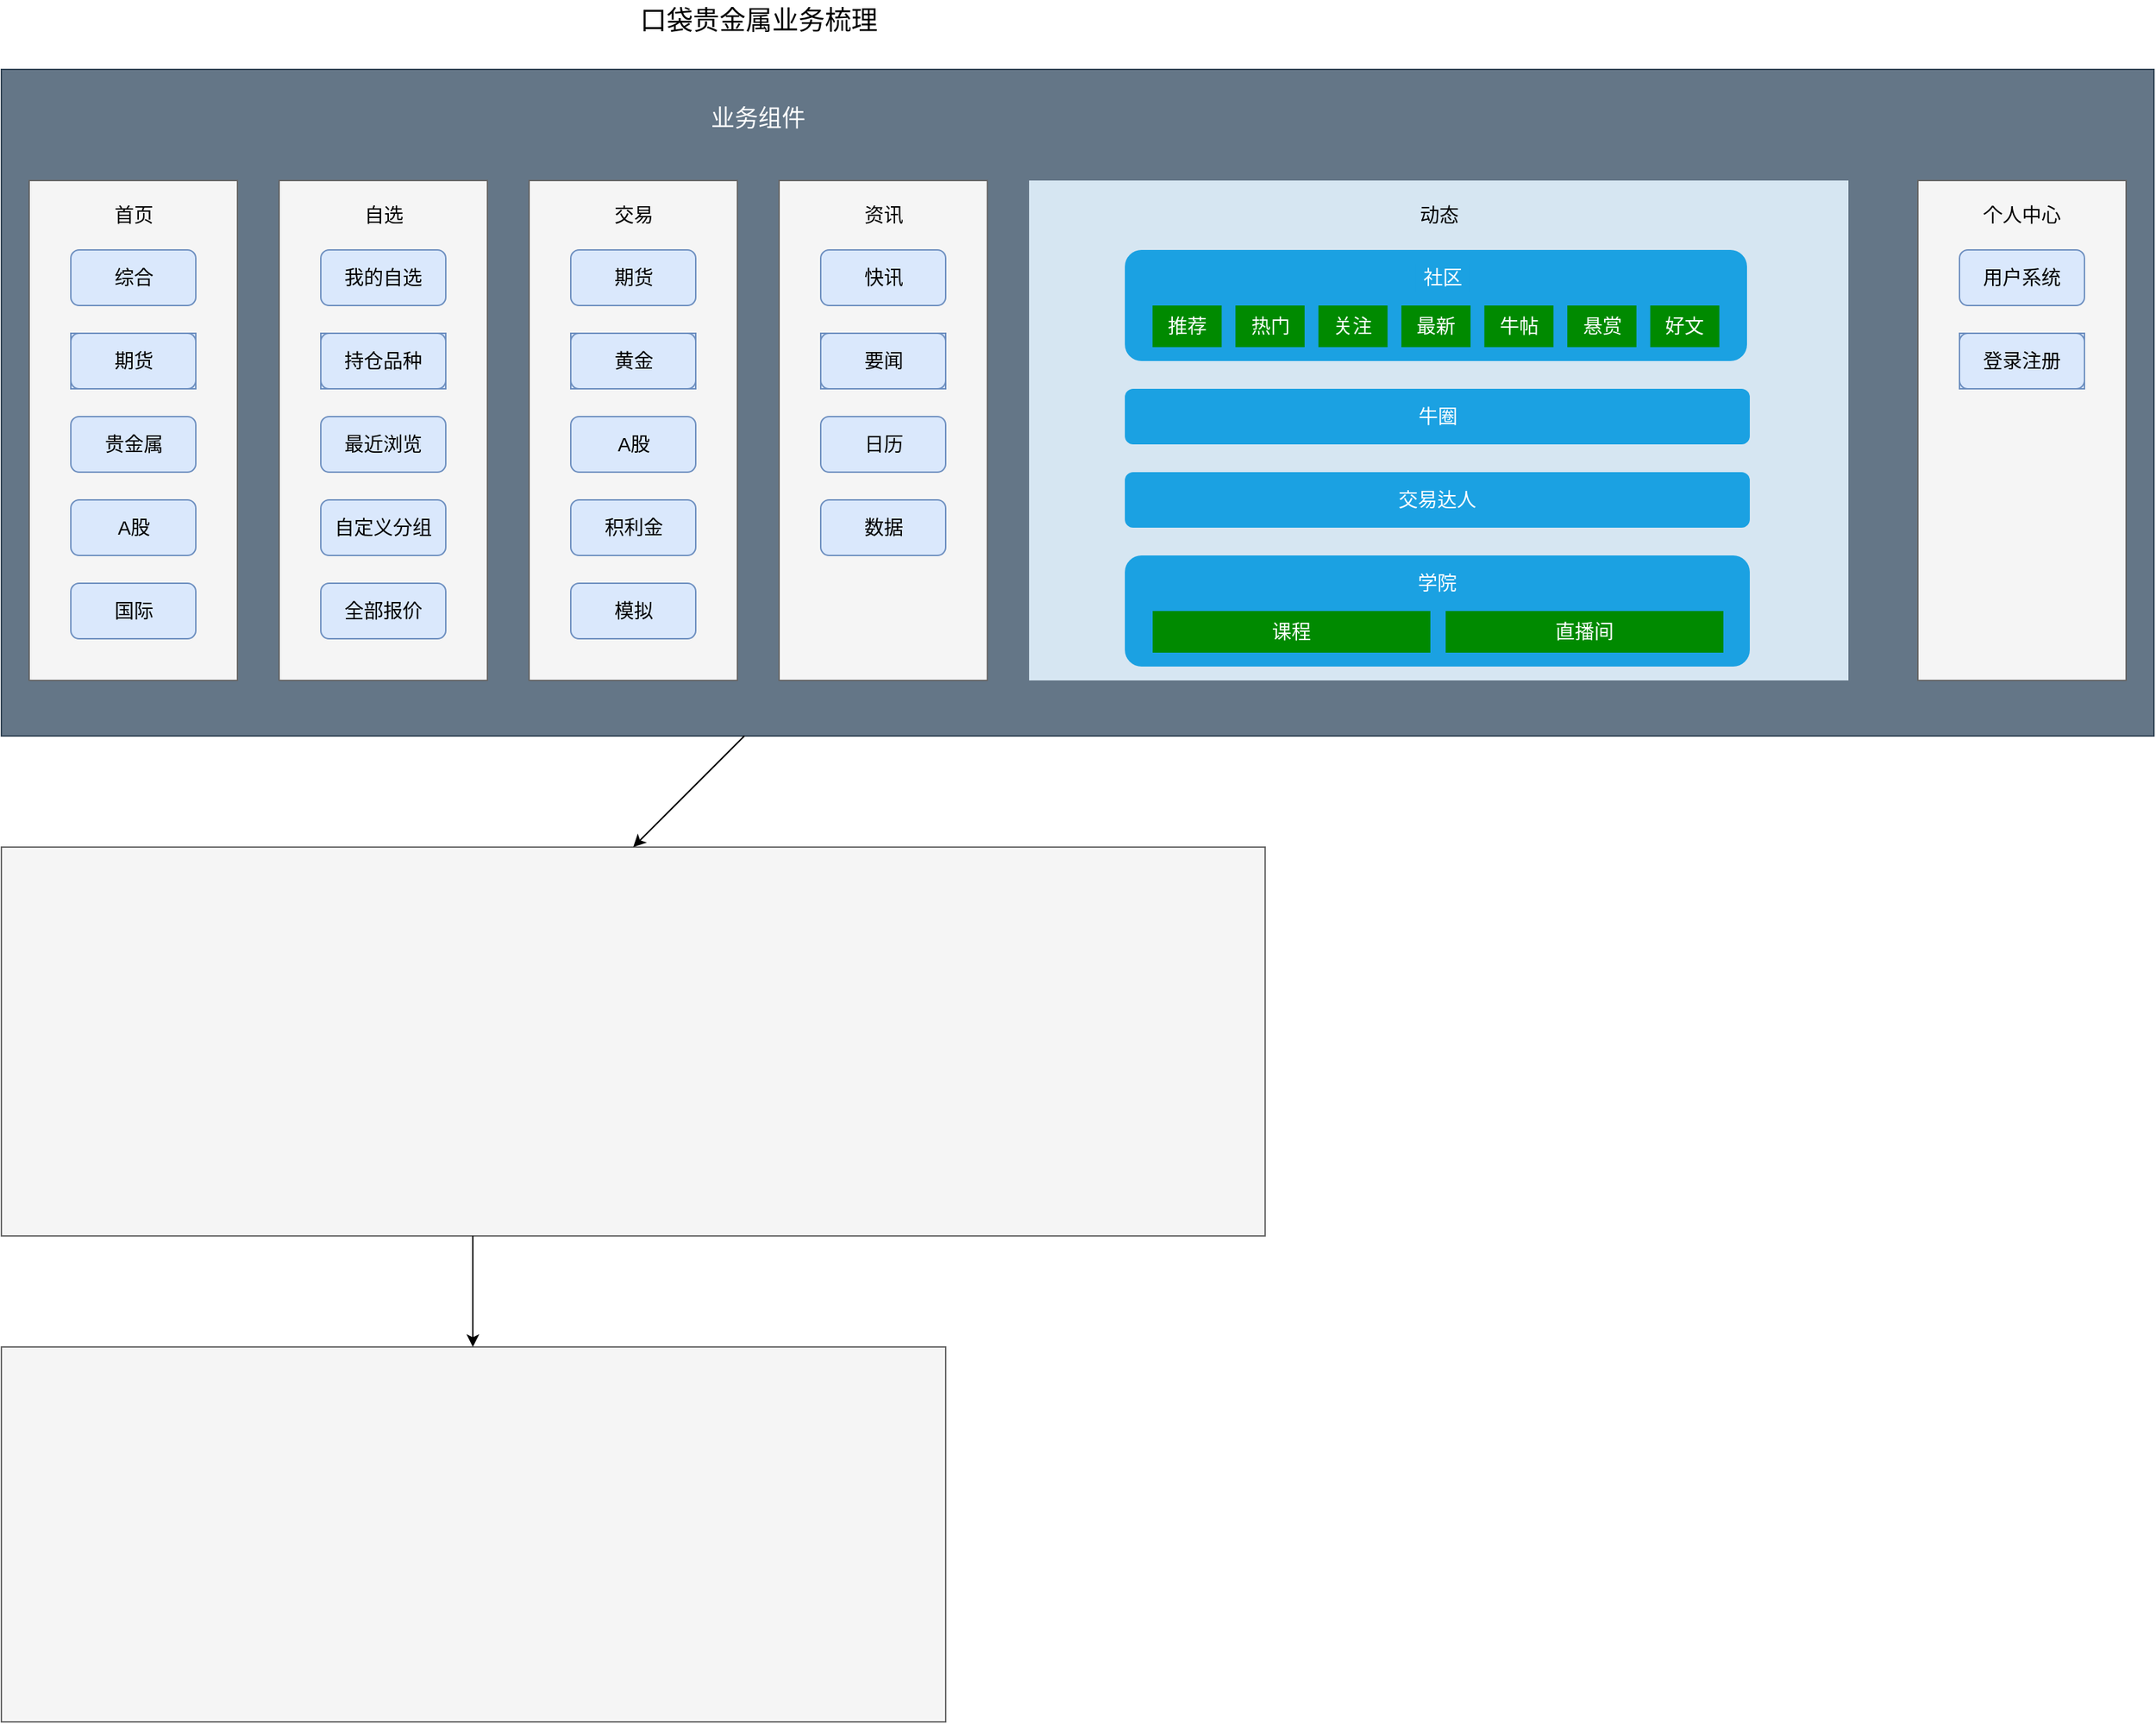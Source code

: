 <mxfile version="17.4.0" type="github">
  <diagram id="31p98_oL__xW8jrO6pc7" name="第 1 页">
    <mxGraphModel dx="1859" dy="921" grid="1" gridSize="10" guides="1" tooltips="1" connect="1" arrows="1" fold="1" page="1" pageScale="1" pageWidth="827" pageHeight="1169" math="0" shadow="0">
      <root>
        <mxCell id="0" />
        <mxCell id="1" parent="0" />
        <mxCell id="XOXXFUQoiVnGKIvhB3Gf-1" value="" style="rounded=0;whiteSpace=wrap;html=1;fillColor=#647687;strokeColor=#314354;fontColor=#ffffff;" vertex="1" parent="1">
          <mxGeometry x="80" y="80" width="1550" height="480" as="geometry" />
        </mxCell>
        <mxCell id="XOXXFUQoiVnGKIvhB3Gf-2" value="" style="rounded=0;whiteSpace=wrap;html=1;fillColor=#f5f5f5;strokeColor=#666666;fontColor=#333333;" vertex="1" parent="1">
          <mxGeometry x="80" y="640" width="910" height="280" as="geometry" />
        </mxCell>
        <mxCell id="XOXXFUQoiVnGKIvhB3Gf-3" value="" style="rounded=0;whiteSpace=wrap;html=1;fillColor=#f5f5f5;strokeColor=#666666;fontColor=#333333;" vertex="1" parent="1">
          <mxGeometry x="80" y="1000" width="680" height="270" as="geometry" />
        </mxCell>
        <mxCell id="XOXXFUQoiVnGKIvhB3Gf-4" style="edgeStyle=orthogonalEdgeStyle;rounded=0;orthogonalLoop=1;jettySize=auto;html=1;exitX=0.5;exitY=1;exitDx=0;exitDy=0;" edge="1" parent="1" source="XOXXFUQoiVnGKIvhB3Gf-1" target="XOXXFUQoiVnGKIvhB3Gf-1">
          <mxGeometry relative="1" as="geometry" />
        </mxCell>
        <mxCell id="XOXXFUQoiVnGKIvhB3Gf-5" value="" style="endArrow=classic;html=1;rounded=0;entryX=0.5;entryY=0;entryDx=0;entryDy=0;" edge="1" parent="1" source="XOXXFUQoiVnGKIvhB3Gf-1" target="XOXXFUQoiVnGKIvhB3Gf-2">
          <mxGeometry width="50" height="50" relative="1" as="geometry">
            <mxPoint x="390" y="420" as="sourcePoint" />
            <mxPoint x="420" y="630" as="targetPoint" />
          </mxGeometry>
        </mxCell>
        <mxCell id="XOXXFUQoiVnGKIvhB3Gf-6" value="" style="endArrow=classic;html=1;rounded=0;entryX=0.5;entryY=0;entryDx=0;entryDy=0;" edge="1" parent="1">
          <mxGeometry width="50" height="50" relative="1" as="geometry">
            <mxPoint x="419.5" y="920" as="sourcePoint" />
            <mxPoint x="419.5" y="1000" as="targetPoint" />
          </mxGeometry>
        </mxCell>
        <mxCell id="XOXXFUQoiVnGKIvhB3Gf-7" value="&lt;font style=&quot;font-size: 19px&quot;&gt;口袋贵金属业务梳理&lt;/font&gt;" style="text;html=1;strokeColor=none;fillColor=none;align=center;verticalAlign=middle;whiteSpace=wrap;rounded=0;" vertex="1" parent="1">
          <mxGeometry x="502.5" y="30" width="245" height="30" as="geometry" />
        </mxCell>
        <mxCell id="XOXXFUQoiVnGKIvhB3Gf-8" value="&lt;font style=&quot;font-size: 17px&quot;&gt;业务组件&lt;/font&gt;" style="text;html=1;strokeColor=none;fillColor=none;align=center;verticalAlign=middle;whiteSpace=wrap;rounded=0;fontSize=19;fontColor=#FFFFFF;" vertex="1" parent="1">
          <mxGeometry x="560" y="100" width="130" height="30" as="geometry" />
        </mxCell>
        <mxCell id="XOXXFUQoiVnGKIvhB3Gf-31" value="" style="group" vertex="1" connectable="0" parent="1">
          <mxGeometry x="100" y="160" width="150" height="360" as="geometry" />
        </mxCell>
        <mxCell id="XOXXFUQoiVnGKIvhB3Gf-9" value="" style="rounded=0;whiteSpace=wrap;html=1;fontSize=17;fontColor=#333333;fillColor=#f5f5f5;strokeColor=#666666;" vertex="1" parent="XOXXFUQoiVnGKIvhB3Gf-31">
          <mxGeometry width="150" height="360" as="geometry" />
        </mxCell>
        <mxCell id="XOXXFUQoiVnGKIvhB3Gf-10" value="&lt;font style=&quot;font-size: 14px&quot;&gt;首页&lt;/font&gt;" style="text;html=1;strokeColor=none;fillColor=none;align=center;verticalAlign=middle;whiteSpace=wrap;rounded=0;fontSize=17;fontColor=#000000;" vertex="1" parent="XOXXFUQoiVnGKIvhB3Gf-31">
          <mxGeometry x="52.5" y="10" width="45" height="30" as="geometry" />
        </mxCell>
        <mxCell id="XOXXFUQoiVnGKIvhB3Gf-14" value="" style="group" vertex="1" connectable="0" parent="XOXXFUQoiVnGKIvhB3Gf-31">
          <mxGeometry x="30" y="50" width="90" height="40" as="geometry" />
        </mxCell>
        <mxCell id="XOXXFUQoiVnGKIvhB3Gf-11" value="" style="rounded=1;whiteSpace=wrap;html=1;fontSize=14;fillColor=#dae8fc;strokeColor=#6c8ebf;" vertex="1" parent="XOXXFUQoiVnGKIvhB3Gf-14">
          <mxGeometry width="90" height="40" as="geometry" />
        </mxCell>
        <mxCell id="XOXXFUQoiVnGKIvhB3Gf-12" value="综合" style="text;html=1;strokeColor=none;fillColor=#dae8fc;align=center;verticalAlign=middle;whiteSpace=wrap;rounded=0;fontSize=14;" vertex="1" parent="XOXXFUQoiVnGKIvhB3Gf-14">
          <mxGeometry x="22.5" y="10" width="45" height="20" as="geometry" />
        </mxCell>
        <mxCell id="XOXXFUQoiVnGKIvhB3Gf-15" value="" style="group;fillColor=#dae8fc;strokeColor=#6c8ebf;gradientColor=none;rounded=0;glass=0;" vertex="1" connectable="0" parent="XOXXFUQoiVnGKIvhB3Gf-31">
          <mxGeometry x="30" y="110" width="90" height="40" as="geometry" />
        </mxCell>
        <mxCell id="XOXXFUQoiVnGKIvhB3Gf-16" value="" style="rounded=1;whiteSpace=wrap;html=1;fontSize=14;fillColor=#dae8fc;strokeColor=#6c8ebf;" vertex="1" parent="XOXXFUQoiVnGKIvhB3Gf-15">
          <mxGeometry width="90" height="40" as="geometry" />
        </mxCell>
        <mxCell id="XOXXFUQoiVnGKIvhB3Gf-17" value="期货" style="text;html=1;strokeColor=none;fillColor=#dae8fc;align=center;verticalAlign=middle;whiteSpace=wrap;rounded=0;fontSize=14;" vertex="1" parent="XOXXFUQoiVnGKIvhB3Gf-15">
          <mxGeometry x="22.5" y="10" width="45" height="20" as="geometry" />
        </mxCell>
        <mxCell id="XOXXFUQoiVnGKIvhB3Gf-18" value="" style="group" vertex="1" connectable="0" parent="XOXXFUQoiVnGKIvhB3Gf-31">
          <mxGeometry x="30" y="170" width="90" height="40" as="geometry" />
        </mxCell>
        <mxCell id="XOXXFUQoiVnGKIvhB3Gf-19" value="" style="rounded=1;whiteSpace=wrap;html=1;fontSize=14;fillColor=#dae8fc;strokeColor=#6c8ebf;" vertex="1" parent="XOXXFUQoiVnGKIvhB3Gf-18">
          <mxGeometry width="90" height="40" as="geometry" />
        </mxCell>
        <mxCell id="XOXXFUQoiVnGKIvhB3Gf-20" value="贵金属" style="text;html=1;strokeColor=none;fillColor=none;align=center;verticalAlign=middle;whiteSpace=wrap;rounded=0;fontSize=14;fontColor=#000000;" vertex="1" parent="XOXXFUQoiVnGKIvhB3Gf-18">
          <mxGeometry x="22.5" y="10" width="45" height="20" as="geometry" />
        </mxCell>
        <mxCell id="XOXXFUQoiVnGKIvhB3Gf-22" value="" style="group" vertex="1" connectable="0" parent="XOXXFUQoiVnGKIvhB3Gf-31">
          <mxGeometry x="30" y="230" width="90" height="40" as="geometry" />
        </mxCell>
        <mxCell id="XOXXFUQoiVnGKIvhB3Gf-23" value="" style="rounded=1;whiteSpace=wrap;html=1;fontSize=14;fillColor=#dae8fc;strokeColor=#6c8ebf;" vertex="1" parent="XOXXFUQoiVnGKIvhB3Gf-22">
          <mxGeometry width="90" height="40" as="geometry" />
        </mxCell>
        <mxCell id="XOXXFUQoiVnGKIvhB3Gf-24" value="A股" style="text;html=1;strokeColor=none;fillColor=none;align=center;verticalAlign=middle;whiteSpace=wrap;rounded=0;fontSize=14;fontColor=#000000;" vertex="1" parent="XOXXFUQoiVnGKIvhB3Gf-22">
          <mxGeometry x="22.5" y="10" width="45" height="20" as="geometry" />
        </mxCell>
        <mxCell id="XOXXFUQoiVnGKIvhB3Gf-26" value="" style="group" vertex="1" connectable="0" parent="XOXXFUQoiVnGKIvhB3Gf-31">
          <mxGeometry x="30" y="290" width="90" height="40" as="geometry" />
        </mxCell>
        <mxCell id="XOXXFUQoiVnGKIvhB3Gf-27" value="" style="rounded=1;whiteSpace=wrap;html=1;fontSize=14;fillColor=#dae8fc;strokeColor=#6c8ebf;" vertex="1" parent="XOXXFUQoiVnGKIvhB3Gf-26">
          <mxGeometry width="90" height="40" as="geometry" />
        </mxCell>
        <mxCell id="XOXXFUQoiVnGKIvhB3Gf-28" value="国际" style="text;html=1;strokeColor=none;fillColor=none;align=center;verticalAlign=middle;whiteSpace=wrap;rounded=0;fontSize=14;fontColor=#000000;" vertex="1" parent="XOXXFUQoiVnGKIvhB3Gf-26">
          <mxGeometry x="22.5" y="10" width="45" height="20" as="geometry" />
        </mxCell>
        <mxCell id="XOXXFUQoiVnGKIvhB3Gf-32" value="" style="group" vertex="1" connectable="0" parent="1">
          <mxGeometry x="280" y="160" width="150" height="360" as="geometry" />
        </mxCell>
        <mxCell id="XOXXFUQoiVnGKIvhB3Gf-33" value="" style="rounded=0;whiteSpace=wrap;html=1;fontSize=17;fontColor=#333333;fillColor=#f5f5f5;strokeColor=#666666;" vertex="1" parent="XOXXFUQoiVnGKIvhB3Gf-32">
          <mxGeometry width="150" height="360" as="geometry" />
        </mxCell>
        <mxCell id="XOXXFUQoiVnGKIvhB3Gf-34" value="&lt;span style=&quot;font-size: 14px&quot;&gt;自选&lt;/span&gt;" style="text;html=1;strokeColor=none;fillColor=none;align=center;verticalAlign=middle;whiteSpace=wrap;rounded=0;fontSize=17;fontColor=#000000;" vertex="1" parent="XOXXFUQoiVnGKIvhB3Gf-32">
          <mxGeometry x="52.5" y="10" width="45.0" height="30" as="geometry" />
        </mxCell>
        <mxCell id="XOXXFUQoiVnGKIvhB3Gf-35" value="" style="group" vertex="1" connectable="0" parent="XOXXFUQoiVnGKIvhB3Gf-32">
          <mxGeometry x="30.0" y="50" width="90.0" height="40" as="geometry" />
        </mxCell>
        <mxCell id="XOXXFUQoiVnGKIvhB3Gf-36" value="" style="rounded=1;whiteSpace=wrap;html=1;fontSize=14;fillColor=#dae8fc;strokeColor=#6c8ebf;" vertex="1" parent="XOXXFUQoiVnGKIvhB3Gf-35">
          <mxGeometry width="90.0" height="40" as="geometry" />
        </mxCell>
        <mxCell id="XOXXFUQoiVnGKIvhB3Gf-37" value="我的自选" style="text;html=1;strokeColor=none;fillColor=#dae8fc;align=center;verticalAlign=middle;whiteSpace=wrap;rounded=0;fontSize=14;" vertex="1" parent="XOXXFUQoiVnGKIvhB3Gf-35">
          <mxGeometry x="15" y="10" width="60" height="20" as="geometry" />
        </mxCell>
        <mxCell id="XOXXFUQoiVnGKIvhB3Gf-38" value="" style="group;fillColor=#dae8fc;strokeColor=#6c8ebf;gradientColor=none;rounded=0;glass=0;" vertex="1" connectable="0" parent="XOXXFUQoiVnGKIvhB3Gf-32">
          <mxGeometry x="30.0" y="110" width="90.0" height="40" as="geometry" />
        </mxCell>
        <mxCell id="XOXXFUQoiVnGKIvhB3Gf-39" value="" style="rounded=1;whiteSpace=wrap;html=1;fontSize=14;fillColor=#dae8fc;strokeColor=#6c8ebf;" vertex="1" parent="XOXXFUQoiVnGKIvhB3Gf-38">
          <mxGeometry width="90.0" height="40" as="geometry" />
        </mxCell>
        <mxCell id="XOXXFUQoiVnGKIvhB3Gf-41" value="" style="group" vertex="1" connectable="0" parent="XOXXFUQoiVnGKIvhB3Gf-32">
          <mxGeometry x="30.0" y="170" width="90.0" height="40" as="geometry" />
        </mxCell>
        <mxCell id="XOXXFUQoiVnGKIvhB3Gf-42" value="" style="rounded=1;whiteSpace=wrap;html=1;fontSize=14;fillColor=#dae8fc;strokeColor=#6c8ebf;" vertex="1" parent="XOXXFUQoiVnGKIvhB3Gf-41">
          <mxGeometry width="90.0" height="40" as="geometry" />
        </mxCell>
        <mxCell id="XOXXFUQoiVnGKIvhB3Gf-43" value="最近浏览" style="text;html=1;strokeColor=none;fillColor=none;align=center;verticalAlign=middle;whiteSpace=wrap;rounded=0;fontSize=14;fontColor=#000000;" vertex="1" parent="XOXXFUQoiVnGKIvhB3Gf-41">
          <mxGeometry x="16.25" y="10" width="57.5" height="20" as="geometry" />
        </mxCell>
        <mxCell id="XOXXFUQoiVnGKIvhB3Gf-44" value="" style="group" vertex="1" connectable="0" parent="XOXXFUQoiVnGKIvhB3Gf-32">
          <mxGeometry x="30.0" y="230" width="90.0" height="40" as="geometry" />
        </mxCell>
        <mxCell id="XOXXFUQoiVnGKIvhB3Gf-45" value="" style="rounded=1;whiteSpace=wrap;html=1;fontSize=14;fillColor=#dae8fc;strokeColor=#6c8ebf;" vertex="1" parent="XOXXFUQoiVnGKIvhB3Gf-44">
          <mxGeometry width="90.0" height="40" as="geometry" />
        </mxCell>
        <mxCell id="XOXXFUQoiVnGKIvhB3Gf-46" value="自定义分组" style="text;html=1;strokeColor=none;fillColor=none;align=center;verticalAlign=middle;whiteSpace=wrap;rounded=0;fontSize=14;fontColor=#000000;" vertex="1" parent="XOXXFUQoiVnGKIvhB3Gf-44">
          <mxGeometry x="8.13" y="10" width="73.75" height="20" as="geometry" />
        </mxCell>
        <mxCell id="XOXXFUQoiVnGKIvhB3Gf-47" value="" style="group" vertex="1" connectable="0" parent="XOXXFUQoiVnGKIvhB3Gf-32">
          <mxGeometry x="30.0" y="290" width="90.0" height="40" as="geometry" />
        </mxCell>
        <mxCell id="XOXXFUQoiVnGKIvhB3Gf-48" value="" style="rounded=1;whiteSpace=wrap;html=1;fontSize=14;fillColor=#dae8fc;strokeColor=#6c8ebf;" vertex="1" parent="XOXXFUQoiVnGKIvhB3Gf-47">
          <mxGeometry width="90.0" height="40" as="geometry" />
        </mxCell>
        <mxCell id="XOXXFUQoiVnGKIvhB3Gf-49" value="全部报价" style="text;html=1;strokeColor=none;fillColor=none;align=center;verticalAlign=middle;whiteSpace=wrap;rounded=0;fontSize=14;fontColor=#000000;" vertex="1" parent="XOXXFUQoiVnGKIvhB3Gf-47">
          <mxGeometry x="16.25" y="10" width="57.5" height="20" as="geometry" />
        </mxCell>
        <mxCell id="XOXXFUQoiVnGKIvhB3Gf-40" value="持仓品种" style="text;html=1;strokeColor=none;fillColor=#dae8fc;align=center;verticalAlign=middle;whiteSpace=wrap;rounded=0;fontSize=14;" vertex="1" parent="XOXXFUQoiVnGKIvhB3Gf-32">
          <mxGeometry x="46.25" y="120" width="57.5" height="20" as="geometry" />
        </mxCell>
        <mxCell id="XOXXFUQoiVnGKIvhB3Gf-50" value="" style="group" vertex="1" connectable="0" parent="1">
          <mxGeometry x="460" y="160" width="150" height="360" as="geometry" />
        </mxCell>
        <mxCell id="XOXXFUQoiVnGKIvhB3Gf-51" value="" style="rounded=0;whiteSpace=wrap;html=1;fontSize=17;fontColor=#333333;fillColor=#f5f5f5;strokeColor=#666666;" vertex="1" parent="XOXXFUQoiVnGKIvhB3Gf-50">
          <mxGeometry width="150" height="360" as="geometry" />
        </mxCell>
        <mxCell id="XOXXFUQoiVnGKIvhB3Gf-52" value="&lt;font style=&quot;font-size: 14px&quot;&gt;交易&lt;/font&gt;" style="text;html=1;strokeColor=none;fillColor=none;align=center;verticalAlign=middle;whiteSpace=wrap;rounded=0;fontSize=17;fontColor=#000000;" vertex="1" parent="XOXXFUQoiVnGKIvhB3Gf-50">
          <mxGeometry x="52.5" y="10" width="45" height="30" as="geometry" />
        </mxCell>
        <mxCell id="XOXXFUQoiVnGKIvhB3Gf-53" value="" style="group" vertex="1" connectable="0" parent="XOXXFUQoiVnGKIvhB3Gf-50">
          <mxGeometry x="30" y="50" width="90" height="40" as="geometry" />
        </mxCell>
        <mxCell id="XOXXFUQoiVnGKIvhB3Gf-54" value="" style="rounded=1;whiteSpace=wrap;html=1;fontSize=14;fillColor=#dae8fc;strokeColor=#6c8ebf;" vertex="1" parent="XOXXFUQoiVnGKIvhB3Gf-53">
          <mxGeometry width="90" height="40" as="geometry" />
        </mxCell>
        <mxCell id="XOXXFUQoiVnGKIvhB3Gf-55" value="期货" style="text;html=1;strokeColor=none;fillColor=#dae8fc;align=center;verticalAlign=middle;whiteSpace=wrap;rounded=0;fontSize=14;" vertex="1" parent="XOXXFUQoiVnGKIvhB3Gf-53">
          <mxGeometry x="22.5" y="10" width="45" height="20" as="geometry" />
        </mxCell>
        <mxCell id="XOXXFUQoiVnGKIvhB3Gf-56" value="" style="group;fillColor=#dae8fc;strokeColor=#6c8ebf;gradientColor=none;rounded=0;glass=0;" vertex="1" connectable="0" parent="XOXXFUQoiVnGKIvhB3Gf-50">
          <mxGeometry x="30" y="110" width="90" height="40" as="geometry" />
        </mxCell>
        <mxCell id="XOXXFUQoiVnGKIvhB3Gf-57" value="" style="rounded=1;whiteSpace=wrap;html=1;fontSize=14;fillColor=#dae8fc;strokeColor=#6c8ebf;" vertex="1" parent="XOXXFUQoiVnGKIvhB3Gf-56">
          <mxGeometry width="90" height="40" as="geometry" />
        </mxCell>
        <mxCell id="XOXXFUQoiVnGKIvhB3Gf-58" value="黄金" style="text;html=1;strokeColor=none;fillColor=#dae8fc;align=center;verticalAlign=middle;whiteSpace=wrap;rounded=0;fontSize=14;" vertex="1" parent="XOXXFUQoiVnGKIvhB3Gf-56">
          <mxGeometry x="22.5" y="10" width="45" height="20" as="geometry" />
        </mxCell>
        <mxCell id="XOXXFUQoiVnGKIvhB3Gf-59" value="" style="group" vertex="1" connectable="0" parent="XOXXFUQoiVnGKIvhB3Gf-50">
          <mxGeometry x="30" y="170" width="90" height="40" as="geometry" />
        </mxCell>
        <mxCell id="XOXXFUQoiVnGKIvhB3Gf-60" value="" style="rounded=1;whiteSpace=wrap;html=1;fontSize=14;fillColor=#dae8fc;strokeColor=#6c8ebf;" vertex="1" parent="XOXXFUQoiVnGKIvhB3Gf-59">
          <mxGeometry width="90" height="40" as="geometry" />
        </mxCell>
        <mxCell id="XOXXFUQoiVnGKIvhB3Gf-61" value="A股" style="text;html=1;strokeColor=none;fillColor=none;align=center;verticalAlign=middle;whiteSpace=wrap;rounded=0;fontSize=14;fontColor=#000000;" vertex="1" parent="XOXXFUQoiVnGKIvhB3Gf-59">
          <mxGeometry x="22.5" y="10" width="45" height="20" as="geometry" />
        </mxCell>
        <mxCell id="XOXXFUQoiVnGKIvhB3Gf-62" value="" style="group" vertex="1" connectable="0" parent="XOXXFUQoiVnGKIvhB3Gf-50">
          <mxGeometry x="30" y="230" width="90" height="40" as="geometry" />
        </mxCell>
        <mxCell id="XOXXFUQoiVnGKIvhB3Gf-63" value="" style="rounded=1;whiteSpace=wrap;html=1;fontSize=14;fillColor=#dae8fc;strokeColor=#6c8ebf;" vertex="1" parent="XOXXFUQoiVnGKIvhB3Gf-62">
          <mxGeometry width="90" height="40" as="geometry" />
        </mxCell>
        <mxCell id="XOXXFUQoiVnGKIvhB3Gf-64" value="积利金" style="text;html=1;strokeColor=none;fillColor=none;align=center;verticalAlign=middle;whiteSpace=wrap;rounded=0;fontSize=14;fontColor=#000000;" vertex="1" parent="XOXXFUQoiVnGKIvhB3Gf-62">
          <mxGeometry x="22.5" y="10" width="45" height="20" as="geometry" />
        </mxCell>
        <mxCell id="XOXXFUQoiVnGKIvhB3Gf-65" value="" style="group" vertex="1" connectable="0" parent="XOXXFUQoiVnGKIvhB3Gf-50">
          <mxGeometry x="30" y="290" width="90" height="40" as="geometry" />
        </mxCell>
        <mxCell id="XOXXFUQoiVnGKIvhB3Gf-66" value="" style="rounded=1;whiteSpace=wrap;html=1;fontSize=14;fillColor=#dae8fc;strokeColor=#6c8ebf;" vertex="1" parent="XOXXFUQoiVnGKIvhB3Gf-65">
          <mxGeometry width="90" height="40" as="geometry" />
        </mxCell>
        <mxCell id="XOXXFUQoiVnGKIvhB3Gf-67" value="模拟" style="text;html=1;strokeColor=none;fillColor=none;align=center;verticalAlign=middle;whiteSpace=wrap;rounded=0;fontSize=14;fontColor=#000000;" vertex="1" parent="XOXXFUQoiVnGKIvhB3Gf-65">
          <mxGeometry x="22.5" y="10" width="45" height="20" as="geometry" />
        </mxCell>
        <mxCell id="XOXXFUQoiVnGKIvhB3Gf-68" value="" style="group" vertex="1" connectable="0" parent="1">
          <mxGeometry x="640" y="160" width="150" height="360" as="geometry" />
        </mxCell>
        <mxCell id="XOXXFUQoiVnGKIvhB3Gf-69" value="" style="rounded=0;whiteSpace=wrap;html=1;fontSize=17;fontColor=#333333;fillColor=#f5f5f5;strokeColor=#666666;" vertex="1" parent="XOXXFUQoiVnGKIvhB3Gf-68">
          <mxGeometry width="150" height="360" as="geometry" />
        </mxCell>
        <mxCell id="XOXXFUQoiVnGKIvhB3Gf-70" value="&lt;font style=&quot;font-size: 14px&quot;&gt;资讯&lt;/font&gt;" style="text;html=1;strokeColor=none;fillColor=none;align=center;verticalAlign=middle;whiteSpace=wrap;rounded=0;fontSize=17;fontColor=#000000;" vertex="1" parent="XOXXFUQoiVnGKIvhB3Gf-68">
          <mxGeometry x="52.5" y="10" width="45" height="30" as="geometry" />
        </mxCell>
        <mxCell id="XOXXFUQoiVnGKIvhB3Gf-71" value="" style="group" vertex="1" connectable="0" parent="XOXXFUQoiVnGKIvhB3Gf-68">
          <mxGeometry x="30" y="50" width="90" height="40" as="geometry" />
        </mxCell>
        <mxCell id="XOXXFUQoiVnGKIvhB3Gf-72" value="" style="rounded=1;whiteSpace=wrap;html=1;fontSize=14;fillColor=#dae8fc;strokeColor=#6c8ebf;" vertex="1" parent="XOXXFUQoiVnGKIvhB3Gf-71">
          <mxGeometry width="90" height="40" as="geometry" />
        </mxCell>
        <mxCell id="XOXXFUQoiVnGKIvhB3Gf-73" value="快讯" style="text;html=1;strokeColor=none;fillColor=#dae8fc;align=center;verticalAlign=middle;whiteSpace=wrap;rounded=0;fontSize=14;" vertex="1" parent="XOXXFUQoiVnGKIvhB3Gf-71">
          <mxGeometry x="22.5" y="10" width="45" height="20" as="geometry" />
        </mxCell>
        <mxCell id="XOXXFUQoiVnGKIvhB3Gf-74" value="" style="group;fillColor=#dae8fc;strokeColor=#6c8ebf;gradientColor=none;rounded=0;glass=0;" vertex="1" connectable="0" parent="XOXXFUQoiVnGKIvhB3Gf-68">
          <mxGeometry x="30" y="110" width="90" height="40" as="geometry" />
        </mxCell>
        <mxCell id="XOXXFUQoiVnGKIvhB3Gf-75" value="" style="rounded=1;whiteSpace=wrap;html=1;fontSize=14;fillColor=#dae8fc;strokeColor=#6c8ebf;" vertex="1" parent="XOXXFUQoiVnGKIvhB3Gf-74">
          <mxGeometry width="90" height="40" as="geometry" />
        </mxCell>
        <mxCell id="XOXXFUQoiVnGKIvhB3Gf-76" value="要闻" style="text;html=1;strokeColor=none;fillColor=#dae8fc;align=center;verticalAlign=middle;whiteSpace=wrap;rounded=0;fontSize=14;" vertex="1" parent="XOXXFUQoiVnGKIvhB3Gf-74">
          <mxGeometry x="22.5" y="10" width="45" height="20" as="geometry" />
        </mxCell>
        <mxCell id="XOXXFUQoiVnGKIvhB3Gf-77" value="" style="group" vertex="1" connectable="0" parent="XOXXFUQoiVnGKIvhB3Gf-68">
          <mxGeometry x="30" y="170" width="90" height="40" as="geometry" />
        </mxCell>
        <mxCell id="XOXXFUQoiVnGKIvhB3Gf-78" value="" style="rounded=1;whiteSpace=wrap;html=1;fontSize=14;fillColor=#dae8fc;strokeColor=#6c8ebf;" vertex="1" parent="XOXXFUQoiVnGKIvhB3Gf-77">
          <mxGeometry width="90" height="40" as="geometry" />
        </mxCell>
        <mxCell id="XOXXFUQoiVnGKIvhB3Gf-79" value="日历" style="text;html=1;strokeColor=none;fillColor=none;align=center;verticalAlign=middle;whiteSpace=wrap;rounded=0;fontSize=14;fontColor=#000000;" vertex="1" parent="XOXXFUQoiVnGKIvhB3Gf-77">
          <mxGeometry x="22.5" y="10" width="45" height="20" as="geometry" />
        </mxCell>
        <mxCell id="XOXXFUQoiVnGKIvhB3Gf-80" value="" style="group" vertex="1" connectable="0" parent="XOXXFUQoiVnGKIvhB3Gf-68">
          <mxGeometry x="30" y="230" width="90" height="40" as="geometry" />
        </mxCell>
        <mxCell id="XOXXFUQoiVnGKIvhB3Gf-81" value="" style="rounded=1;whiteSpace=wrap;html=1;fontSize=14;fillColor=#dae8fc;strokeColor=#6c8ebf;" vertex="1" parent="XOXXFUQoiVnGKIvhB3Gf-80">
          <mxGeometry width="90" height="40" as="geometry" />
        </mxCell>
        <mxCell id="XOXXFUQoiVnGKIvhB3Gf-82" value="数据" style="text;html=1;strokeColor=none;fillColor=none;align=center;verticalAlign=middle;whiteSpace=wrap;rounded=0;fontSize=14;fontColor=#000000;" vertex="1" parent="XOXXFUQoiVnGKIvhB3Gf-80">
          <mxGeometry x="22.5" y="10" width="45" height="20" as="geometry" />
        </mxCell>
        <mxCell id="XOXXFUQoiVnGKIvhB3Gf-86" value="" style="group;fillColor=#1B1D1F;strokeColor=none;" vertex="1" connectable="0" parent="1">
          <mxGeometry x="820" y="160" width="590" height="360" as="geometry" />
        </mxCell>
        <mxCell id="XOXXFUQoiVnGKIvhB3Gf-87" value="" style="rounded=0;whiteSpace=wrap;html=1;fontSize=17;fillColor=#D6E6F2;strokeColor=none;" vertex="1" parent="XOXXFUQoiVnGKIvhB3Gf-86">
          <mxGeometry width="590" height="360" as="geometry" />
        </mxCell>
        <mxCell id="XOXXFUQoiVnGKIvhB3Gf-88" value="&lt;font style=&quot;font-size: 14px&quot;&gt;动态&lt;/font&gt;" style="text;html=1;strokeColor=none;fillColor=none;align=center;verticalAlign=middle;whiteSpace=wrap;rounded=0;fontSize=17;fontColor=#000000;" vertex="1" parent="XOXXFUQoiVnGKIvhB3Gf-86">
          <mxGeometry x="206.5" y="10" width="177.0" height="30" as="geometry" />
        </mxCell>
        <mxCell id="XOXXFUQoiVnGKIvhB3Gf-92" value="" style="group;fillColor=#1ba1e2;strokeColor=none;rounded=1;glass=0;fontColor=#ffffff;" vertex="1" connectable="0" parent="XOXXFUQoiVnGKIvhB3Gf-86">
          <mxGeometry x="69" y="150" width="450" height="40" as="geometry" />
        </mxCell>
        <mxCell id="XOXXFUQoiVnGKIvhB3Gf-94" value="牛圈" style="text;html=1;strokeColor=none;fillColor=#1ba1e2;align=center;verticalAlign=middle;whiteSpace=wrap;rounded=0;fontSize=14;fontColor=#ffffff;" vertex="1" parent="XOXXFUQoiVnGKIvhB3Gf-92">
          <mxGeometry x="112.5" y="10" width="225" height="20" as="geometry" />
        </mxCell>
        <mxCell id="XOXXFUQoiVnGKIvhB3Gf-89" value="" style="group;fillColor=none;" vertex="1" connectable="0" parent="XOXXFUQoiVnGKIvhB3Gf-86">
          <mxGeometry x="69" y="50" width="450" height="80" as="geometry" />
        </mxCell>
        <mxCell id="XOXXFUQoiVnGKIvhB3Gf-90" value="" style="rounded=1;whiteSpace=wrap;html=1;fontSize=14;fillColor=#1ba1e2;strokeColor=none;fontColor=#ffffff;" vertex="1" parent="XOXXFUQoiVnGKIvhB3Gf-89">
          <mxGeometry width="448.009" height="80" as="geometry" />
        </mxCell>
        <mxCell id="XOXXFUQoiVnGKIvhB3Gf-91" value="社区" style="text;html=1;strokeColor=none;fillColor=#1ba1e2;align=center;verticalAlign=middle;whiteSpace=wrap;rounded=0;fontSize=14;fontColor=#ffffff;spacing=0;" vertex="1" parent="XOXXFUQoiVnGKIvhB3Gf-89">
          <mxGeometry x="209.071" y="10" width="39.823" height="20" as="geometry" />
        </mxCell>
        <mxCell id="XOXXFUQoiVnGKIvhB3Gf-122" value="推荐" style="text;html=1;strokeColor=none;fillColor=#008a00;align=center;verticalAlign=middle;whiteSpace=wrap;rounded=0;glass=0;fontSize=14;fontColor=#ffffff;" vertex="1" parent="XOXXFUQoiVnGKIvhB3Gf-89">
          <mxGeometry x="19.912" y="40" width="49.779" height="30" as="geometry" />
        </mxCell>
        <mxCell id="XOXXFUQoiVnGKIvhB3Gf-125" value="热门" style="text;html=1;strokeColor=none;fillColor=#008a00;align=center;verticalAlign=middle;whiteSpace=wrap;rounded=0;glass=0;fontSize=14;fontColor=#ffffff;" vertex="1" parent="XOXXFUQoiVnGKIvhB3Gf-89">
          <mxGeometry x="79.646" y="40" width="49.779" height="30" as="geometry" />
        </mxCell>
        <mxCell id="XOXXFUQoiVnGKIvhB3Gf-126" value="关注" style="text;html=1;strokeColor=none;fillColor=#008a00;align=center;verticalAlign=middle;whiteSpace=wrap;rounded=0;glass=0;fontSize=14;fontColor=#ffffff;" vertex="1" parent="XOXXFUQoiVnGKIvhB3Gf-89">
          <mxGeometry x="139.381" y="40" width="49.779" height="30" as="geometry" />
        </mxCell>
        <mxCell id="XOXXFUQoiVnGKIvhB3Gf-127" value="最新" style="text;html=1;strokeColor=none;fillColor=#008a00;align=center;verticalAlign=middle;whiteSpace=wrap;rounded=0;glass=0;fontSize=14;fontColor=#ffffff;" vertex="1" parent="XOXXFUQoiVnGKIvhB3Gf-89">
          <mxGeometry x="199.115" y="40" width="49.779" height="30" as="geometry" />
        </mxCell>
        <mxCell id="XOXXFUQoiVnGKIvhB3Gf-128" value="牛帖" style="text;html=1;strokeColor=none;fillColor=#008a00;align=center;verticalAlign=middle;whiteSpace=wrap;rounded=0;glass=0;fontSize=14;fontColor=#ffffff;" vertex="1" parent="XOXXFUQoiVnGKIvhB3Gf-89">
          <mxGeometry x="258.85" y="40" width="49.779" height="30" as="geometry" />
        </mxCell>
        <mxCell id="XOXXFUQoiVnGKIvhB3Gf-129" value="悬赏" style="text;html=1;strokeColor=none;fillColor=#008a00;align=center;verticalAlign=middle;whiteSpace=wrap;rounded=0;glass=0;fontSize=14;fontColor=#ffffff;" vertex="1" parent="XOXXFUQoiVnGKIvhB3Gf-89">
          <mxGeometry x="318.584" y="40" width="49.779" height="30" as="geometry" />
        </mxCell>
        <mxCell id="XOXXFUQoiVnGKIvhB3Gf-134" value="好文" style="text;html=1;strokeColor=none;fillColor=#008a00;align=center;verticalAlign=middle;whiteSpace=wrap;rounded=0;glass=0;fontSize=14;fontColor=#ffffff;" vertex="1" parent="XOXXFUQoiVnGKIvhB3Gf-89">
          <mxGeometry x="378.319" y="40" width="49.779" height="30" as="geometry" />
        </mxCell>
        <mxCell id="XOXXFUQoiVnGKIvhB3Gf-95" value="" style="group" vertex="1" connectable="0" parent="XOXXFUQoiVnGKIvhB3Gf-86">
          <mxGeometry x="69" y="210" width="450" height="40" as="geometry" />
        </mxCell>
        <mxCell id="XOXXFUQoiVnGKIvhB3Gf-96" value="" style="rounded=1;whiteSpace=wrap;html=1;fontSize=14;fillColor=#1ba1e2;strokeColor=none;fontColor=#ffffff;" vertex="1" parent="XOXXFUQoiVnGKIvhB3Gf-95">
          <mxGeometry width="450" height="40" as="geometry" />
        </mxCell>
        <mxCell id="XOXXFUQoiVnGKIvhB3Gf-97" value="交易达人" style="text;html=1;strokeColor=none;fillColor=none;align=center;verticalAlign=middle;whiteSpace=wrap;rounded=0;fontSize=14;fontColor=#FFFFFF;" vertex="1" parent="XOXXFUQoiVnGKIvhB3Gf-95">
          <mxGeometry x="56.25" y="10" width="337.5" height="20" as="geometry" />
        </mxCell>
        <mxCell id="XOXXFUQoiVnGKIvhB3Gf-98" value="" style="group" vertex="1" connectable="0" parent="XOXXFUQoiVnGKIvhB3Gf-86">
          <mxGeometry x="69" y="270" width="450" height="80" as="geometry" />
        </mxCell>
        <mxCell id="XOXXFUQoiVnGKIvhB3Gf-99" value="" style="rounded=1;whiteSpace=wrap;html=1;fontSize=14;fillColor=#1ba1e2;strokeColor=none;fontColor=#ffffff;" vertex="1" parent="XOXXFUQoiVnGKIvhB3Gf-98">
          <mxGeometry width="450" height="80" as="geometry" />
        </mxCell>
        <mxCell id="XOXXFUQoiVnGKIvhB3Gf-100" value="学院" style="text;html=1;strokeColor=none;fillColor=none;align=center;verticalAlign=middle;whiteSpace=wrap;rounded=0;fontSize=14;fontColor=#FFFFFF;" vertex="1" parent="XOXXFUQoiVnGKIvhB3Gf-98">
          <mxGeometry x="205.044" y="10" width="39.911" height="20" as="geometry" />
        </mxCell>
        <mxCell id="XOXXFUQoiVnGKIvhB3Gf-137" value="课程" style="text;html=1;strokeColor=none;fillColor=#008a00;align=center;verticalAlign=middle;whiteSpace=wrap;rounded=0;glass=0;fontSize=14;fontColor=#ffffff;" vertex="1" parent="XOXXFUQoiVnGKIvhB3Gf-98">
          <mxGeometry x="20" y="40" width="200" height="30" as="geometry" />
        </mxCell>
        <mxCell id="XOXXFUQoiVnGKIvhB3Gf-161" value="直播间" style="text;html=1;strokeColor=none;fillColor=#008a00;align=center;verticalAlign=middle;whiteSpace=wrap;rounded=0;glass=0;fontSize=14;fontColor=#ffffff;" vertex="1" parent="XOXXFUQoiVnGKIvhB3Gf-98">
          <mxGeometry x="230.996" y="40" width="200" height="30" as="geometry" />
        </mxCell>
        <mxCell id="XOXXFUQoiVnGKIvhB3Gf-105" value="" style="group" vertex="1" connectable="0" parent="1">
          <mxGeometry x="1460" y="160" width="150" height="360" as="geometry" />
        </mxCell>
        <mxCell id="XOXXFUQoiVnGKIvhB3Gf-106" value="" style="rounded=0;whiteSpace=wrap;html=1;fontSize=17;fontColor=#333333;fillColor=#f5f5f5;strokeColor=#666666;" vertex="1" parent="XOXXFUQoiVnGKIvhB3Gf-105">
          <mxGeometry width="150" height="360" as="geometry" />
        </mxCell>
        <mxCell id="XOXXFUQoiVnGKIvhB3Gf-107" value="&lt;span style=&quot;font-size: 14px&quot;&gt;个人中心&lt;/span&gt;" style="text;html=1;strokeColor=none;fillColor=none;align=center;verticalAlign=middle;whiteSpace=wrap;rounded=0;fontSize=17;fontColor=#000000;" vertex="1" parent="XOXXFUQoiVnGKIvhB3Gf-105">
          <mxGeometry x="46.25" y="10" width="57.5" height="30" as="geometry" />
        </mxCell>
        <mxCell id="XOXXFUQoiVnGKIvhB3Gf-108" value="" style="group" vertex="1" connectable="0" parent="XOXXFUQoiVnGKIvhB3Gf-105">
          <mxGeometry x="30" y="50" width="90" height="40" as="geometry" />
        </mxCell>
        <mxCell id="XOXXFUQoiVnGKIvhB3Gf-109" value="" style="rounded=1;whiteSpace=wrap;html=1;fontSize=14;fillColor=#dae8fc;strokeColor=#6c8ebf;" vertex="1" parent="XOXXFUQoiVnGKIvhB3Gf-108">
          <mxGeometry width="90" height="40" as="geometry" />
        </mxCell>
        <mxCell id="XOXXFUQoiVnGKIvhB3Gf-110" value="用户系统" style="text;html=1;strokeColor=none;fillColor=#dae8fc;align=center;verticalAlign=middle;whiteSpace=wrap;rounded=0;fontSize=14;" vertex="1" parent="XOXXFUQoiVnGKIvhB3Gf-108">
          <mxGeometry x="16.25" y="10" width="57.5" height="20" as="geometry" />
        </mxCell>
        <mxCell id="XOXXFUQoiVnGKIvhB3Gf-111" value="" style="group;fillColor=#dae8fc;strokeColor=#6c8ebf;gradientColor=none;rounded=0;glass=0;" vertex="1" connectable="0" parent="XOXXFUQoiVnGKIvhB3Gf-105">
          <mxGeometry x="30" y="110" width="90" height="40" as="geometry" />
        </mxCell>
        <mxCell id="XOXXFUQoiVnGKIvhB3Gf-112" value="" style="rounded=1;whiteSpace=wrap;html=1;fontSize=14;fillColor=#dae8fc;strokeColor=#6c8ebf;" vertex="1" parent="XOXXFUQoiVnGKIvhB3Gf-111">
          <mxGeometry width="90" height="40" as="geometry" />
        </mxCell>
        <mxCell id="XOXXFUQoiVnGKIvhB3Gf-113" value="登录注册" style="text;html=1;strokeColor=none;fillColor=#dae8fc;align=center;verticalAlign=middle;whiteSpace=wrap;rounded=0;fontSize=14;" vertex="1" parent="XOXXFUQoiVnGKIvhB3Gf-105">
          <mxGeometry x="46.25" y="120" width="57.5" height="20" as="geometry" />
        </mxCell>
      </root>
    </mxGraphModel>
  </diagram>
</mxfile>
